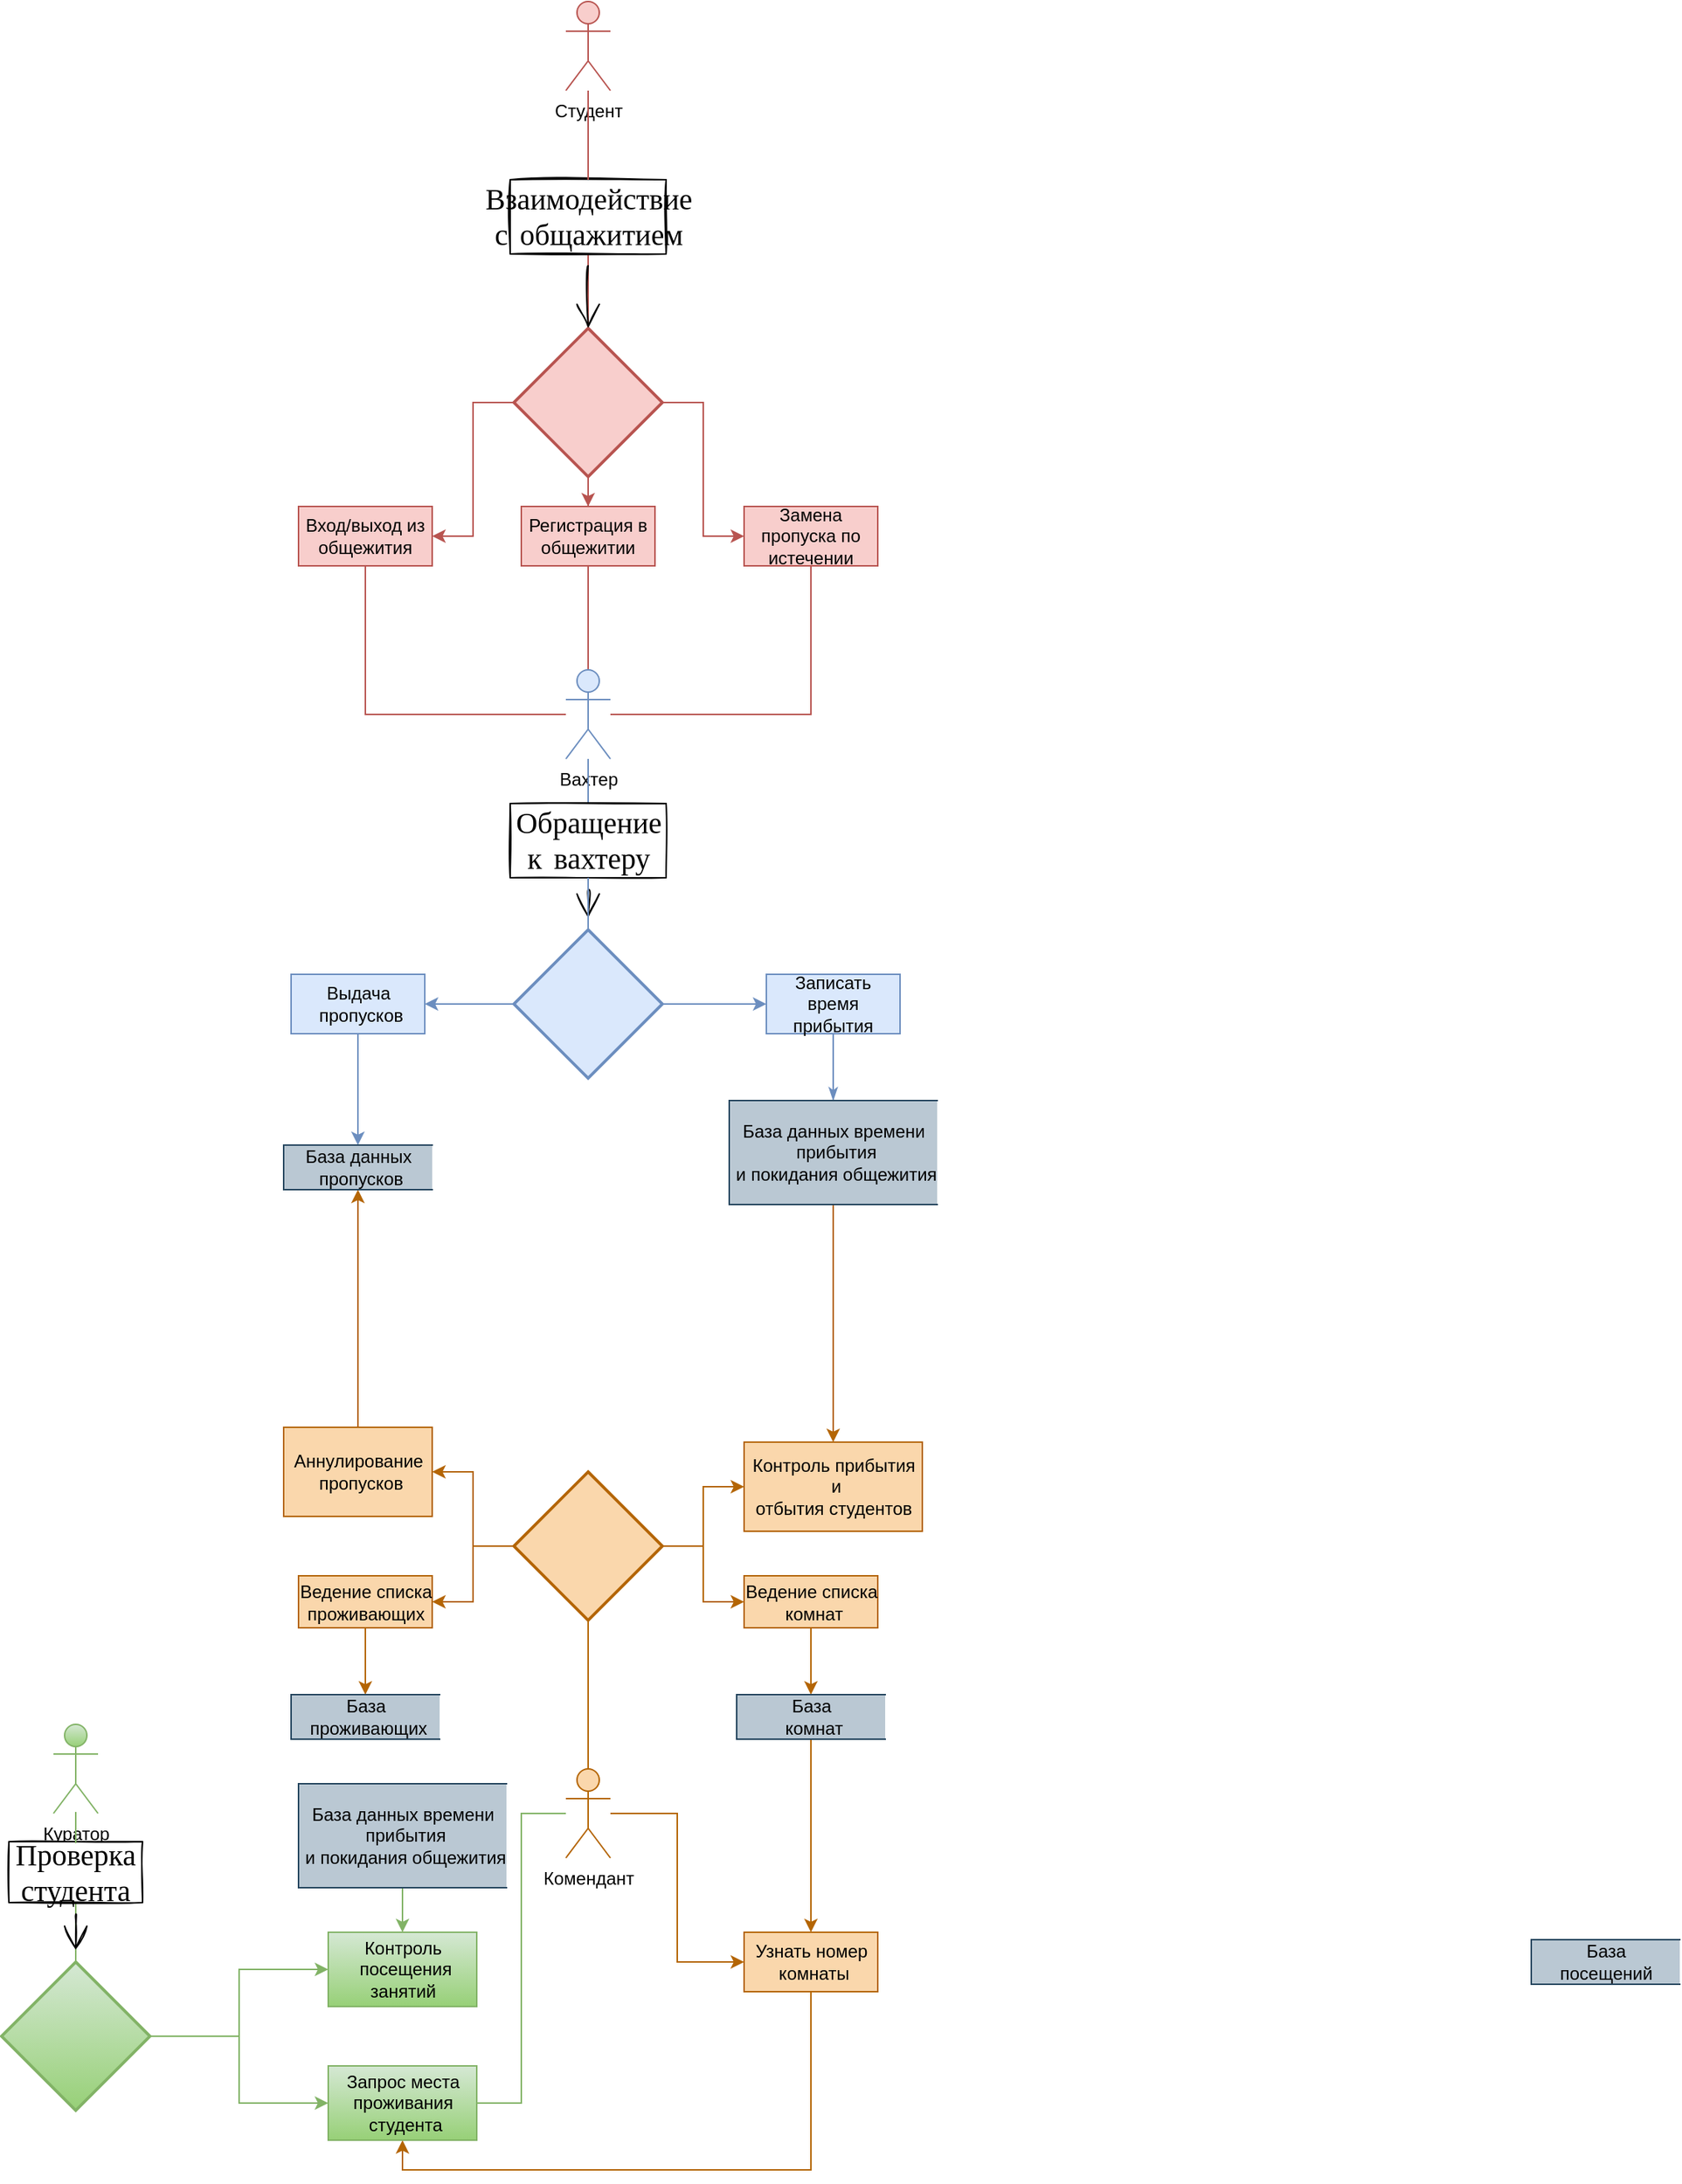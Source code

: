 <mxfile version="15.6.2" type="github">
  <diagram id="jD6TNM_BQeUBffr7h1Vu" name="Страница 1">
    <mxGraphModel dx="1758" dy="3086" grid="1" gridSize="10" guides="1" tooltips="1" connect="1" arrows="1" fold="1" page="1" pageScale="1" pageWidth="827" pageHeight="1169" math="0" shadow="0">
      <root>
        <mxCell id="0" />
        <mxCell id="1" parent="0" />
        <mxCell id="icmjAIZ1aDsR7eF-hHrB-108" style="edgeStyle=orthogonalEdgeStyle;rounded=0;orthogonalLoop=1;jettySize=auto;html=1;entryX=0.5;entryY=0;entryDx=0;entryDy=0;entryPerimeter=0;startArrow=none;startFill=0;endArrow=none;endFill=0;fillColor=#f8cecc;strokeColor=#b85450;" parent="1" source="DtwPcJMlD-o3ZfyWHkww-1" target="icmjAIZ1aDsR7eF-hHrB-107" edge="1">
          <mxGeometry relative="1" as="geometry" />
        </mxCell>
        <mxCell id="icmjAIZ1aDsR7eF-hHrB-1" value="Студент&lt;br&gt;" style="shape=umlActor;verticalLabelPosition=bottom;verticalAlign=top;html=1;outlineConnect=0;fillColor=#f8cecc;strokeColor=#b85450;" parent="1" vertex="1">
          <mxGeometry x="210" y="-70" width="30" height="60" as="geometry" />
        </mxCell>
        <mxCell id="icmjAIZ1aDsR7eF-hHrB-111" style="edgeStyle=orthogonalEdgeStyle;rounded=0;orthogonalLoop=1;jettySize=auto;html=1;entryX=0;entryY=0.5;entryDx=0;entryDy=0;entryPerimeter=0;startArrow=classic;startFill=1;endArrow=none;endFill=0;fillColor=#f8cecc;strokeColor=#b85450;" parent="1" source="icmjAIZ1aDsR7eF-hHrB-5" target="icmjAIZ1aDsR7eF-hHrB-107" edge="1">
          <mxGeometry relative="1" as="geometry" />
        </mxCell>
        <mxCell id="icmjAIZ1aDsR7eF-hHrB-5" value="&lt;span&gt;Вход/выход из общежития&lt;/span&gt;" style="rounded=0;whiteSpace=wrap;html=1;fillColor=#f8cecc;strokeColor=#b85450;" parent="1" vertex="1">
          <mxGeometry x="30" y="270" width="90" height="40" as="geometry" />
        </mxCell>
        <mxCell id="icmjAIZ1aDsR7eF-hHrB-110" style="edgeStyle=orthogonalEdgeStyle;rounded=0;orthogonalLoop=1;jettySize=auto;html=1;entryX=0.5;entryY=1;entryDx=0;entryDy=0;entryPerimeter=0;startArrow=classic;startFill=1;endArrow=none;endFill=0;fillColor=#f8cecc;strokeColor=#b85450;" parent="1" source="icmjAIZ1aDsR7eF-hHrB-6" target="icmjAIZ1aDsR7eF-hHrB-107" edge="1">
          <mxGeometry relative="1" as="geometry" />
        </mxCell>
        <mxCell id="icmjAIZ1aDsR7eF-hHrB-6" value="&lt;span&gt;Регистрация в общежитии&lt;/span&gt;" style="rounded=0;whiteSpace=wrap;html=1;fillColor=#f8cecc;strokeColor=#b85450;" parent="1" vertex="1">
          <mxGeometry x="180" y="270" width="90" height="40" as="geometry" />
        </mxCell>
        <mxCell id="icmjAIZ1aDsR7eF-hHrB-109" style="edgeStyle=orthogonalEdgeStyle;rounded=0;orthogonalLoop=1;jettySize=auto;html=1;entryX=1;entryY=0.5;entryDx=0;entryDy=0;entryPerimeter=0;startArrow=classic;startFill=1;endArrow=none;endFill=0;fillColor=#f8cecc;strokeColor=#b85450;" parent="1" source="icmjAIZ1aDsR7eF-hHrB-7" target="icmjAIZ1aDsR7eF-hHrB-107" edge="1">
          <mxGeometry relative="1" as="geometry" />
        </mxCell>
        <mxCell id="icmjAIZ1aDsR7eF-hHrB-7" value="&lt;span&gt;Замена пропуска по истечении&lt;/span&gt;" style="rounded=0;whiteSpace=wrap;html=1;fillColor=#f8cecc;strokeColor=#b85450;" parent="1" vertex="1">
          <mxGeometry x="330" y="270" width="90" height="40" as="geometry" />
        </mxCell>
        <mxCell id="icmjAIZ1aDsR7eF-hHrB-77" style="edgeStyle=orthogonalEdgeStyle;rounded=0;orthogonalLoop=1;jettySize=auto;html=1;entryX=0.5;entryY=1;entryDx=0;entryDy=0;startArrow=none;startFill=0;endArrow=none;endFill=0;fillColor=#f8cecc;strokeColor=#b85450;" parent="1" source="icmjAIZ1aDsR7eF-hHrB-11" target="icmjAIZ1aDsR7eF-hHrB-7" edge="1">
          <mxGeometry relative="1" as="geometry" />
        </mxCell>
        <mxCell id="icmjAIZ1aDsR7eF-hHrB-78" style="edgeStyle=orthogonalEdgeStyle;rounded=0;orthogonalLoop=1;jettySize=auto;html=1;entryX=0.5;entryY=1;entryDx=0;entryDy=0;startArrow=none;startFill=0;endArrow=none;endFill=0;fillColor=#f8cecc;strokeColor=#b85450;" parent="1" source="icmjAIZ1aDsR7eF-hHrB-11" target="icmjAIZ1aDsR7eF-hHrB-6" edge="1">
          <mxGeometry relative="1" as="geometry" />
        </mxCell>
        <mxCell id="icmjAIZ1aDsR7eF-hHrB-79" style="edgeStyle=orthogonalEdgeStyle;rounded=0;orthogonalLoop=1;jettySize=auto;html=1;entryX=0.5;entryY=1;entryDx=0;entryDy=0;startArrow=none;startFill=0;endArrow=none;endFill=0;fillColor=#f8cecc;strokeColor=#b85450;" parent="1" source="icmjAIZ1aDsR7eF-hHrB-11" target="icmjAIZ1aDsR7eF-hHrB-5" edge="1">
          <mxGeometry relative="1" as="geometry">
            <mxPoint x="225" y="410" as="sourcePoint" />
          </mxGeometry>
        </mxCell>
        <mxCell id="icmjAIZ1aDsR7eF-hHrB-11" value="Вахтер" style="shape=umlActor;verticalLabelPosition=bottom;verticalAlign=top;html=1;outlineConnect=0;fillColor=#dae8fc;strokeColor=#6c8ebf;" parent="1" vertex="1">
          <mxGeometry x="210" y="380" width="30" height="60" as="geometry" />
        </mxCell>
        <mxCell id="icmjAIZ1aDsR7eF-hHrB-89" style="edgeStyle=orthogonalEdgeStyle;rounded=0;orthogonalLoop=1;jettySize=auto;html=1;startArrow=classic;startFill=1;endArrow=none;endFill=0;fillColor=#dae8fc;strokeColor=#6c8ebf;" parent="1" source="icmjAIZ1aDsR7eF-hHrB-30" target="icmjAIZ1aDsR7eF-hHrB-81" edge="1">
          <mxGeometry relative="1" as="geometry" />
        </mxCell>
        <mxCell id="icmjAIZ1aDsR7eF-hHrB-30" value="Записать время прибытия" style="rounded=0;whiteSpace=wrap;html=1;fillColor=#dae8fc;strokeColor=#6c8ebf;" parent="1" vertex="1">
          <mxGeometry x="345" y="585" width="90" height="40" as="geometry" />
        </mxCell>
        <mxCell id="icmjAIZ1aDsR7eF-hHrB-36" style="edgeStyle=orthogonalEdgeStyle;rounded=0;orthogonalLoop=1;jettySize=auto;html=1;exitX=0.5;exitY=0;exitDx=0;exitDy=0;entryX=0.5;entryY=1;entryDx=0;entryDy=0;startArrow=classicThin;startFill=1;endArrow=none;endFill=0;fillColor=#dae8fc;strokeColor=#6c8ebf;" parent="1" source="icmjAIZ1aDsR7eF-hHrB-34" target="icmjAIZ1aDsR7eF-hHrB-30" edge="1">
          <mxGeometry relative="1" as="geometry" />
        </mxCell>
        <mxCell id="icmjAIZ1aDsR7eF-hHrB-63" style="edgeStyle=orthogonalEdgeStyle;rounded=0;orthogonalLoop=1;jettySize=auto;html=1;startArrow=classic;startFill=1;endArrow=none;endFill=0;fillColor=#fad7ac;strokeColor=#b46504;exitX=0.5;exitY=0;exitDx=0;exitDy=0;entryX=0.5;entryY=1;entryDx=0;entryDy=0;" parent="1" source="icmjAIZ1aDsR7eF-hHrB-59" target="icmjAIZ1aDsR7eF-hHrB-34" edge="1">
          <mxGeometry relative="1" as="geometry">
            <mxPoint x="280" y="840" as="targetPoint" />
          </mxGeometry>
        </mxCell>
        <mxCell id="icmjAIZ1aDsR7eF-hHrB-34" value="&lt;span&gt;База данных времени&lt;br&gt;&amp;nbsp;прибытия&lt;br&gt;&amp;nbsp;и покидания общежития&lt;/span&gt;" style="html=1;dashed=0;whitespace=wrap;shape=partialRectangle;right=0;fillColor=#bac8d3;strokeColor=#23445d;" parent="1" vertex="1">
          <mxGeometry x="320" y="670" width="140" height="70" as="geometry" />
        </mxCell>
        <mxCell id="icmjAIZ1aDsR7eF-hHrB-90" style="edgeStyle=orthogonalEdgeStyle;rounded=0;orthogonalLoop=1;jettySize=auto;html=1;startArrow=classic;startFill=1;endArrow=none;endFill=0;fillColor=#dae8fc;strokeColor=#6c8ebf;" parent="1" source="icmjAIZ1aDsR7eF-hHrB-37" target="icmjAIZ1aDsR7eF-hHrB-81" edge="1">
          <mxGeometry relative="1" as="geometry" />
        </mxCell>
        <mxCell id="icmjAIZ1aDsR7eF-hHrB-37" value="&lt;span&gt;Выдача&lt;br&gt;&amp;nbsp;пропусков&lt;/span&gt;" style="html=1;dashed=0;whitespace=wrap;fillColor=#dae8fc;strokeColor=#6c8ebf;" parent="1" vertex="1">
          <mxGeometry x="25" y="585" width="90" height="40" as="geometry" />
        </mxCell>
        <mxCell id="icmjAIZ1aDsR7eF-hHrB-43" style="edgeStyle=orthogonalEdgeStyle;rounded=0;orthogonalLoop=1;jettySize=auto;html=1;entryX=0.5;entryY=1;entryDx=0;entryDy=0;startArrow=classic;startFill=1;endArrow=none;endFill=0;fillColor=#dae8fc;strokeColor=#6c8ebf;" parent="1" source="icmjAIZ1aDsR7eF-hHrB-40" target="icmjAIZ1aDsR7eF-hHrB-37" edge="1">
          <mxGeometry relative="1" as="geometry" />
        </mxCell>
        <mxCell id="icmjAIZ1aDsR7eF-hHrB-64" style="edgeStyle=orthogonalEdgeStyle;rounded=0;orthogonalLoop=1;jettySize=auto;html=1;entryX=0.5;entryY=0;entryDx=0;entryDy=0;startArrow=classic;startFill=1;endArrow=none;endFill=0;fillColor=#fad7ac;strokeColor=#b46504;" parent="1" source="icmjAIZ1aDsR7eF-hHrB-40" target="icmjAIZ1aDsR7eF-hHrB-60" edge="1">
          <mxGeometry relative="1" as="geometry" />
        </mxCell>
        <mxCell id="icmjAIZ1aDsR7eF-hHrB-40" value="База данных&lt;br&gt;&amp;nbsp;пропусков" style="html=1;dashed=0;whitespace=wrap;shape=partialRectangle;right=0;fillColor=#bac8d3;strokeColor=#23445d;" parent="1" vertex="1">
          <mxGeometry x="20" y="700" width="100" height="30" as="geometry" />
        </mxCell>
        <mxCell id="icmjAIZ1aDsR7eF-hHrB-76" style="edgeStyle=orthogonalEdgeStyle;rounded=0;orthogonalLoop=1;jettySize=auto;html=1;entryX=1;entryY=0.5;entryDx=0;entryDy=0;startArrow=none;startFill=0;endArrow=none;endFill=0;fillColor=#d5e8d4;gradientColor=#97d077;strokeColor=#82b366;" parent="1" source="icmjAIZ1aDsR7eF-hHrB-44" target="icmjAIZ1aDsR7eF-hHrB-69" edge="1">
          <mxGeometry relative="1" as="geometry" />
        </mxCell>
        <mxCell id="pvDZKcuIj3iCTg0gMcYO-24" style="edgeStyle=orthogonalEdgeStyle;rounded=0;orthogonalLoop=1;jettySize=auto;html=1;entryX=0;entryY=0.5;entryDx=0;entryDy=0;fillColor=#fad7ac;strokeColor=#b46504;" parent="1" source="icmjAIZ1aDsR7eF-hHrB-44" target="icmjAIZ1aDsR7eF-hHrB-55" edge="1">
          <mxGeometry relative="1" as="geometry" />
        </mxCell>
        <mxCell id="icmjAIZ1aDsR7eF-hHrB-44" value="Комендант" style="shape=umlActor;verticalLabelPosition=bottom;verticalAlign=top;html=1;outlineConnect=0;fillColor=#fad7ac;strokeColor=#b46504;" parent="1" vertex="1">
          <mxGeometry x="210" y="1120" width="30" height="60" as="geometry" />
        </mxCell>
        <mxCell id="icmjAIZ1aDsR7eF-hHrB-50" style="edgeStyle=orthogonalEdgeStyle;rounded=0;orthogonalLoop=1;jettySize=auto;html=1;startArrow=none;startFill=0;endArrow=none;endFill=0;fillColor=#fad7ac;strokeColor=#b46504;" parent="1" source="icmjAIZ1aDsR7eF-hHrB-91" target="icmjAIZ1aDsR7eF-hHrB-44" edge="1">
          <mxGeometry relative="1" as="geometry" />
        </mxCell>
        <mxCell id="icmjAIZ1aDsR7eF-hHrB-97" style="edgeStyle=orthogonalEdgeStyle;rounded=0;orthogonalLoop=1;jettySize=auto;html=1;startArrow=classic;startFill=1;endArrow=none;endFill=0;fillColor=#fad7ac;strokeColor=#b46504;" parent="1" source="icmjAIZ1aDsR7eF-hHrB-45" target="icmjAIZ1aDsR7eF-hHrB-91" edge="1">
          <mxGeometry relative="1" as="geometry" />
        </mxCell>
        <mxCell id="icmjAIZ1aDsR7eF-hHrB-45" value="&lt;div&gt;Ведение списка&lt;/div&gt;&lt;div&gt;проживающих&lt;/div&gt;" style="html=1;dashed=0;whitespace=wrap;fillColor=#fad7ac;strokeColor=#b46504;" parent="1" vertex="1">
          <mxGeometry x="30" y="990" width="90" height="35" as="geometry" />
        </mxCell>
        <mxCell id="icmjAIZ1aDsR7eF-hHrB-49" style="edgeStyle=orthogonalEdgeStyle;rounded=0;orthogonalLoop=1;jettySize=auto;html=1;exitX=0.5;exitY=0;exitDx=0;exitDy=0;entryX=0.5;entryY=1;entryDx=0;entryDy=0;startArrow=classic;startFill=1;endArrow=none;endFill=0;fillColor=#fad7ac;strokeColor=#b46504;" parent="1" source="icmjAIZ1aDsR7eF-hHrB-48" target="icmjAIZ1aDsR7eF-hHrB-45" edge="1">
          <mxGeometry relative="1" as="geometry" />
        </mxCell>
        <mxCell id="icmjAIZ1aDsR7eF-hHrB-48" value="База&lt;br&gt;&amp;nbsp;проживающих" style="html=1;dashed=0;whitespace=wrap;shape=partialRectangle;right=0;fillColor=#bac8d3;strokeColor=#23445d;" parent="1" vertex="1">
          <mxGeometry x="25" y="1070" width="100" height="30" as="geometry" />
        </mxCell>
        <mxCell id="icmjAIZ1aDsR7eF-hHrB-52" style="edgeStyle=orthogonalEdgeStyle;rounded=0;orthogonalLoop=1;jettySize=auto;html=1;entryX=0.5;entryY=0;entryDx=0;entryDy=0;entryPerimeter=0;startArrow=none;startFill=0;endArrow=none;endFill=0;fillColor=#fad7ac;strokeColor=#b46504;" parent="1" source="icmjAIZ1aDsR7eF-hHrB-91" target="icmjAIZ1aDsR7eF-hHrB-44" edge="1">
          <mxGeometry relative="1" as="geometry" />
        </mxCell>
        <mxCell id="icmjAIZ1aDsR7eF-hHrB-96" style="edgeStyle=orthogonalEdgeStyle;rounded=0;orthogonalLoop=1;jettySize=auto;html=1;startArrow=classic;startFill=1;endArrow=none;endFill=0;fillColor=#fad7ac;strokeColor=#b46504;" parent="1" source="icmjAIZ1aDsR7eF-hHrB-51" target="icmjAIZ1aDsR7eF-hHrB-91" edge="1">
          <mxGeometry relative="1" as="geometry" />
        </mxCell>
        <mxCell id="icmjAIZ1aDsR7eF-hHrB-51" value="&lt;span&gt;Ведение списка&lt;br&gt;&amp;nbsp;комнат&lt;/span&gt;" style="html=1;dashed=0;whitespace=wrap;fillColor=#fad7ac;strokeColor=#b46504;" parent="1" vertex="1">
          <mxGeometry x="330" y="990" width="90" height="35" as="geometry" />
        </mxCell>
        <mxCell id="icmjAIZ1aDsR7eF-hHrB-54" style="edgeStyle=orthogonalEdgeStyle;rounded=0;orthogonalLoop=1;jettySize=auto;html=1;entryX=0.5;entryY=1;entryDx=0;entryDy=0;startArrow=classic;startFill=1;endArrow=none;endFill=0;fillColor=#fad7ac;strokeColor=#b46504;" parent="1" source="icmjAIZ1aDsR7eF-hHrB-53" target="icmjAIZ1aDsR7eF-hHrB-51" edge="1">
          <mxGeometry relative="1" as="geometry" />
        </mxCell>
        <mxCell id="icmjAIZ1aDsR7eF-hHrB-58" style="edgeStyle=orthogonalEdgeStyle;rounded=0;orthogonalLoop=1;jettySize=auto;html=1;startArrow=classic;startFill=1;endArrow=none;endFill=0;fillColor=#fad7ac;strokeColor=#b46504;exitX=0.5;exitY=0;exitDx=0;exitDy=0;entryX=0.5;entryY=1;entryDx=0;entryDy=0;" parent="1" source="icmjAIZ1aDsR7eF-hHrB-55" target="icmjAIZ1aDsR7eF-hHrB-53" edge="1">
          <mxGeometry relative="1" as="geometry">
            <mxPoint x="310" y="1170" as="targetPoint" />
          </mxGeometry>
        </mxCell>
        <mxCell id="icmjAIZ1aDsR7eF-hHrB-53" value="База&lt;br&gt;&amp;nbsp;комнат" style="html=1;dashed=0;whitespace=wrap;shape=partialRectangle;right=0;fillColor=#bac8d3;strokeColor=#23445d;" parent="1" vertex="1">
          <mxGeometry x="325" y="1070" width="100" height="30" as="geometry" />
        </mxCell>
        <mxCell id="pvDZKcuIj3iCTg0gMcYO-23" style="edgeStyle=orthogonalEdgeStyle;rounded=0;orthogonalLoop=1;jettySize=auto;html=1;entryX=0.5;entryY=1;entryDx=0;entryDy=0;fillColor=#fad7ac;strokeColor=#b46504;" parent="1" source="icmjAIZ1aDsR7eF-hHrB-55" target="icmjAIZ1aDsR7eF-hHrB-69" edge="1">
          <mxGeometry relative="1" as="geometry">
            <Array as="points">
              <mxPoint x="375" y="1390" />
              <mxPoint x="100" y="1390" />
            </Array>
          </mxGeometry>
        </mxCell>
        <mxCell id="icmjAIZ1aDsR7eF-hHrB-55" value="&lt;span&gt;Узнать номер&lt;br&gt;&amp;nbsp;комнаты&lt;/span&gt;" style="html=1;dashed=0;whitespace=wrap;fillColor=#fad7ac;strokeColor=#b46504;" parent="1" vertex="1">
          <mxGeometry x="330" y="1230" width="90" height="40" as="geometry" />
        </mxCell>
        <mxCell id="icmjAIZ1aDsR7eF-hHrB-62" style="edgeStyle=orthogonalEdgeStyle;rounded=0;orthogonalLoop=1;jettySize=auto;html=1;entryX=0.5;entryY=0;entryDx=0;entryDy=0;entryPerimeter=0;startArrow=none;startFill=0;endArrow=none;endFill=0;fillColor=#fad7ac;strokeColor=#b46504;" parent="1" source="icmjAIZ1aDsR7eF-hHrB-91" target="icmjAIZ1aDsR7eF-hHrB-44" edge="1">
          <mxGeometry relative="1" as="geometry" />
        </mxCell>
        <mxCell id="icmjAIZ1aDsR7eF-hHrB-95" style="edgeStyle=orthogonalEdgeStyle;rounded=0;orthogonalLoop=1;jettySize=auto;html=1;startArrow=classic;startFill=1;endArrow=none;endFill=0;fillColor=#fad7ac;strokeColor=#b46504;" parent="1" source="icmjAIZ1aDsR7eF-hHrB-59" target="icmjAIZ1aDsR7eF-hHrB-91" edge="1">
          <mxGeometry relative="1" as="geometry" />
        </mxCell>
        <mxCell id="icmjAIZ1aDsR7eF-hHrB-59" value="&lt;span&gt;Контроль прибытия&lt;br&gt;&amp;nbsp;и &lt;br&gt;отбытия студентов&lt;/span&gt;" style="html=1;dashed=0;whitespace=wrap;fillColor=#fad7ac;strokeColor=#b46504;" parent="1" vertex="1">
          <mxGeometry x="330" y="900" width="120" height="60" as="geometry" />
        </mxCell>
        <mxCell id="icmjAIZ1aDsR7eF-hHrB-61" style="edgeStyle=orthogonalEdgeStyle;rounded=0;orthogonalLoop=1;jettySize=auto;html=1;startArrow=none;startFill=0;endArrow=none;endFill=0;fillColor=#fad7ac;strokeColor=#b46504;" parent="1" source="icmjAIZ1aDsR7eF-hHrB-91" target="icmjAIZ1aDsR7eF-hHrB-44" edge="1">
          <mxGeometry relative="1" as="geometry" />
        </mxCell>
        <mxCell id="icmjAIZ1aDsR7eF-hHrB-94" style="edgeStyle=orthogonalEdgeStyle;rounded=0;orthogonalLoop=1;jettySize=auto;html=1;startArrow=classic;startFill=1;endArrow=none;endFill=0;fillColor=#fad7ac;strokeColor=#b46504;" parent="1" source="icmjAIZ1aDsR7eF-hHrB-60" target="icmjAIZ1aDsR7eF-hHrB-91" edge="1">
          <mxGeometry relative="1" as="geometry" />
        </mxCell>
        <mxCell id="icmjAIZ1aDsR7eF-hHrB-60" value="&lt;span&gt;Аннулирование&lt;br&gt;&amp;nbsp;пропусков&lt;/span&gt;" style="html=1;dashed=0;whitespace=wrap;fillColor=#fad7ac;strokeColor=#b46504;" parent="1" vertex="1">
          <mxGeometry x="20" y="890" width="100" height="60" as="geometry" />
        </mxCell>
        <mxCell id="icmjAIZ1aDsR7eF-hHrB-101" style="edgeStyle=orthogonalEdgeStyle;rounded=0;orthogonalLoop=1;jettySize=auto;html=1;entryX=0.5;entryY=0;entryDx=0;entryDy=0;entryPerimeter=0;startArrow=none;startFill=0;endArrow=none;endFill=0;fillColor=#d5e8d4;gradientColor=#97d077;strokeColor=#82b366;" parent="1" source="DtwPcJMlD-o3ZfyWHkww-4" target="icmjAIZ1aDsR7eF-hHrB-98" edge="1">
          <mxGeometry relative="1" as="geometry" />
        </mxCell>
        <mxCell id="icmjAIZ1aDsR7eF-hHrB-65" value="Куратор" style="shape=umlActor;verticalLabelPosition=bottom;verticalAlign=top;html=1;outlineConnect=0;labelBackgroundColor=none;fillColor=#d5e8d4;gradientColor=#97d077;strokeColor=#82b366;" parent="1" vertex="1">
          <mxGeometry x="-135" y="1090" width="30" height="60" as="geometry" />
        </mxCell>
        <mxCell id="icmjAIZ1aDsR7eF-hHrB-104" style="edgeStyle=orthogonalEdgeStyle;rounded=0;orthogonalLoop=1;jettySize=auto;html=1;entryX=1;entryY=0.5;entryDx=0;entryDy=0;entryPerimeter=0;startArrow=classic;startFill=1;endArrow=none;endFill=0;fillColor=#d5e8d4;gradientColor=#97d077;strokeColor=#82b366;" parent="1" source="icmjAIZ1aDsR7eF-hHrB-66" target="icmjAIZ1aDsR7eF-hHrB-98" edge="1">
          <mxGeometry relative="1" as="geometry" />
        </mxCell>
        <mxCell id="icmjAIZ1aDsR7eF-hHrB-66" value="&lt;span&gt;Контроль&lt;br&gt;&amp;nbsp;посещения&lt;/span&gt;&lt;br&gt;&lt;span&gt;занятий&lt;/span&gt;" style="html=1;dashed=0;whitespace=wrap;fillColor=#d5e8d4;gradientColor=#97d077;strokeColor=#82b366;" parent="1" vertex="1">
          <mxGeometry x="50" y="1230" width="100" height="50" as="geometry" />
        </mxCell>
        <mxCell id="icmjAIZ1aDsR7eF-hHrB-105" style="edgeStyle=orthogonalEdgeStyle;rounded=0;orthogonalLoop=1;jettySize=auto;html=1;startArrow=classic;startFill=1;endArrow=none;endFill=0;fillColor=#d5e8d4;gradientColor=#97d077;strokeColor=#82b366;" parent="1" source="icmjAIZ1aDsR7eF-hHrB-69" target="icmjAIZ1aDsR7eF-hHrB-98" edge="1">
          <mxGeometry relative="1" as="geometry" />
        </mxCell>
        <mxCell id="icmjAIZ1aDsR7eF-hHrB-69" value="&lt;span&gt;Запрос места&lt;/span&gt;&lt;br&gt;&lt;span&gt;проживания&lt;br&gt;&amp;nbsp;студента&lt;/span&gt;" style="html=1;dashed=0;whitespace=wrap;fillColor=#d5e8d4;gradientColor=#97d077;strokeColor=#82b366;" parent="1" vertex="1">
          <mxGeometry x="50" y="1320" width="100" height="50" as="geometry" />
        </mxCell>
        <mxCell id="icmjAIZ1aDsR7eF-hHrB-81" value="" style="strokeWidth=2;html=1;shape=mxgraph.flowchart.decision;whiteSpace=wrap;fillColor=#dae8fc;strokeColor=#6c8ebf;" parent="1" vertex="1">
          <mxGeometry x="175" y="555" width="100" height="100" as="geometry" />
        </mxCell>
        <mxCell id="icmjAIZ1aDsR7eF-hHrB-83" value="" style="endArrow=none;html=1;rounded=0;edgeStyle=orthogonalEdgeStyle;fillColor=#dae8fc;strokeColor=#6c8ebf;startArrow=none;" parent="1" source="DtwPcJMlD-o3ZfyWHkww-7" target="icmjAIZ1aDsR7eF-hHrB-11" edge="1">
          <mxGeometry relative="1" as="geometry">
            <mxPoint x="100" y="500" as="sourcePoint" />
            <mxPoint x="260" y="500" as="targetPoint" />
          </mxGeometry>
        </mxCell>
        <mxCell id="icmjAIZ1aDsR7eF-hHrB-91" value="" style="strokeWidth=2;html=1;shape=mxgraph.flowchart.decision;whiteSpace=wrap;fillColor=#fad7ac;strokeColor=#b46504;" parent="1" vertex="1">
          <mxGeometry x="175" y="920" width="100" height="100" as="geometry" />
        </mxCell>
        <mxCell id="icmjAIZ1aDsR7eF-hHrB-98" value="" style="strokeWidth=2;html=1;shape=mxgraph.flowchart.decision;whiteSpace=wrap;fillColor=#d5e8d4;gradientColor=#97d077;strokeColor=#82b366;" parent="1" vertex="1">
          <mxGeometry x="-170" y="1250" width="100" height="100" as="geometry" />
        </mxCell>
        <mxCell id="icmjAIZ1aDsR7eF-hHrB-107" value="" style="strokeWidth=2;html=1;shape=mxgraph.flowchart.decision;whiteSpace=wrap;fillColor=#f8cecc;strokeColor=#b85450;" parent="1" vertex="1">
          <mxGeometry x="175" y="150" width="100" height="100" as="geometry" />
        </mxCell>
        <mxCell id="pvDZKcuIj3iCTg0gMcYO-1" value="База&lt;br&gt;посещений" style="html=1;dashed=0;whitespace=wrap;shape=partialRectangle;right=0;fillColor=#bac8d3;strokeColor=#23445d;" parent="1" vertex="1">
          <mxGeometry x="860" y="1235" width="100" height="30" as="geometry" />
        </mxCell>
        <mxCell id="pvDZKcuIj3iCTg0gMcYO-4" style="edgeStyle=orthogonalEdgeStyle;rounded=0;orthogonalLoop=1;jettySize=auto;html=1;entryX=0.5;entryY=0;entryDx=0;entryDy=0;fillColor=#d5e8d4;gradientColor=#97d077;strokeColor=#82b366;" parent="1" source="pvDZKcuIj3iCTg0gMcYO-3" target="icmjAIZ1aDsR7eF-hHrB-66" edge="1">
          <mxGeometry relative="1" as="geometry" />
        </mxCell>
        <mxCell id="pvDZKcuIj3iCTg0gMcYO-3" value="&lt;span&gt;База данных времени&lt;br&gt;&amp;nbsp;прибытия&lt;br&gt;&amp;nbsp;и покидания общежития&lt;/span&gt;" style="html=1;dashed=0;whitespace=wrap;shape=partialRectangle;right=0;fillColor=#bac8d3;strokeColor=#23445d;" parent="1" vertex="1">
          <mxGeometry x="30" y="1130" width="140" height="70" as="geometry" />
        </mxCell>
        <mxCell id="DtwPcJMlD-o3ZfyWHkww-3" style="edgeStyle=none;curved=1;rounded=0;sketch=1;hachureGap=4;orthogonalLoop=1;jettySize=auto;html=1;entryX=0.5;entryY=0;entryDx=0;entryDy=0;entryPerimeter=0;fontFamily=Architects Daughter;fontSource=https%3A%2F%2Ffonts.googleapis.com%2Fcss%3Ffamily%3DArchitects%2BDaughter;fontSize=16;endArrow=open;startSize=14;endSize=14;sourcePerimeterSpacing=8;targetPerimeterSpacing=8;" edge="1" parent="1" source="DtwPcJMlD-o3ZfyWHkww-1" target="icmjAIZ1aDsR7eF-hHrB-107">
          <mxGeometry relative="1" as="geometry" />
        </mxCell>
        <mxCell id="DtwPcJMlD-o3ZfyWHkww-1" value="Взаимодействие с общажитием" style="rounded=0;whiteSpace=wrap;html=1;sketch=1;hachureGap=4;pointerEvents=0;fontFamily=Architects Daughter;fontSource=https%3A%2F%2Ffonts.googleapis.com%2Fcss%3Ffamily%3DArchitects%2BDaughter;fontSize=20;" vertex="1" parent="1">
          <mxGeometry x="172.5" y="50" width="105" height="50" as="geometry" />
        </mxCell>
        <mxCell id="DtwPcJMlD-o3ZfyWHkww-2" value="" style="edgeStyle=orthogonalEdgeStyle;rounded=0;orthogonalLoop=1;jettySize=auto;html=1;entryX=0.5;entryY=0;entryDx=0;entryDy=0;entryPerimeter=0;startArrow=none;startFill=0;endArrow=none;endFill=0;fillColor=#f8cecc;strokeColor=#b85450;" edge="1" parent="1" source="icmjAIZ1aDsR7eF-hHrB-1" target="DtwPcJMlD-o3ZfyWHkww-1">
          <mxGeometry relative="1" as="geometry">
            <mxPoint x="225" y="-10" as="sourcePoint" />
            <mxPoint x="225" y="150" as="targetPoint" />
          </mxGeometry>
        </mxCell>
        <mxCell id="DtwPcJMlD-o3ZfyWHkww-6" style="edgeStyle=none;curved=1;rounded=0;sketch=1;hachureGap=4;orthogonalLoop=1;jettySize=auto;html=1;fontFamily=Architects Daughter;fontSource=https%3A%2F%2Ffonts.googleapis.com%2Fcss%3Ffamily%3DArchitects%2BDaughter;fontSize=16;endArrow=open;startSize=14;endSize=14;sourcePerimeterSpacing=8;targetPerimeterSpacing=8;" edge="1" parent="1" source="DtwPcJMlD-o3ZfyWHkww-4" target="icmjAIZ1aDsR7eF-hHrB-98">
          <mxGeometry relative="1" as="geometry" />
        </mxCell>
        <mxCell id="DtwPcJMlD-o3ZfyWHkww-4" value="Проверка студента" style="rounded=0;whiteSpace=wrap;html=1;sketch=1;hachureGap=4;pointerEvents=0;fontFamily=Architects Daughter;fontSource=https%3A%2F%2Ffonts.googleapis.com%2Fcss%3Ffamily%3DArchitects%2BDaughter;fontSize=20;" vertex="1" parent="1">
          <mxGeometry x="-165" y="1169" width="90" height="41" as="geometry" />
        </mxCell>
        <mxCell id="DtwPcJMlD-o3ZfyWHkww-5" value="" style="edgeStyle=orthogonalEdgeStyle;rounded=0;orthogonalLoop=1;jettySize=auto;html=1;entryX=0.5;entryY=0;entryDx=0;entryDy=0;entryPerimeter=0;startArrow=none;startFill=0;endArrow=none;endFill=0;fillColor=#d5e8d4;gradientColor=#97d077;strokeColor=#82b366;" edge="1" parent="1" source="icmjAIZ1aDsR7eF-hHrB-65" target="DtwPcJMlD-o3ZfyWHkww-4">
          <mxGeometry relative="1" as="geometry">
            <mxPoint x="-120" y="1150" as="sourcePoint" />
            <mxPoint x="-120" y="1250" as="targetPoint" />
          </mxGeometry>
        </mxCell>
        <mxCell id="DtwPcJMlD-o3ZfyWHkww-9" style="edgeStyle=none;curved=1;rounded=0;sketch=1;hachureGap=4;orthogonalLoop=1;jettySize=auto;html=1;fontFamily=Architects Daughter;fontSource=https%3A%2F%2Ffonts.googleapis.com%2Fcss%3Ffamily%3DArchitects%2BDaughter;fontSize=16;endArrow=open;startSize=14;endSize=14;sourcePerimeterSpacing=8;targetPerimeterSpacing=8;" edge="1" parent="1" source="DtwPcJMlD-o3ZfyWHkww-7" target="icmjAIZ1aDsR7eF-hHrB-81">
          <mxGeometry relative="1" as="geometry" />
        </mxCell>
        <mxCell id="DtwPcJMlD-o3ZfyWHkww-7" value="Обращение к вахтеру" style="rounded=0;whiteSpace=wrap;html=1;sketch=1;hachureGap=4;pointerEvents=0;fontFamily=Architects Daughter;fontSource=https%3A%2F%2Ffonts.googleapis.com%2Fcss%3Ffamily%3DArchitects%2BDaughter;fontSize=20;" vertex="1" parent="1">
          <mxGeometry x="172.5" y="470" width="105" height="50" as="geometry" />
        </mxCell>
        <mxCell id="DtwPcJMlD-o3ZfyWHkww-8" value="" style="endArrow=none;html=1;rounded=0;edgeStyle=orthogonalEdgeStyle;fillColor=#dae8fc;strokeColor=#6c8ebf;" edge="1" parent="1" source="icmjAIZ1aDsR7eF-hHrB-81" target="DtwPcJMlD-o3ZfyWHkww-7">
          <mxGeometry relative="1" as="geometry">
            <mxPoint x="225" y="555" as="sourcePoint" />
            <mxPoint x="225" y="440" as="targetPoint" />
          </mxGeometry>
        </mxCell>
      </root>
    </mxGraphModel>
  </diagram>
</mxfile>
